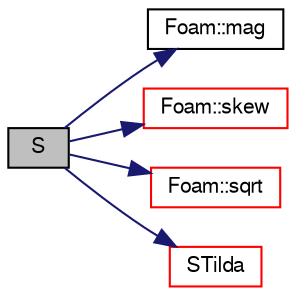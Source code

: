 digraph "S"
{
  bgcolor="transparent";
  edge [fontname="FreeSans",fontsize="10",labelfontname="FreeSans",labelfontsize="10"];
  node [fontname="FreeSans",fontsize="10",shape=record];
  rankdir="LR";
  Node1573 [label="S",height=0.2,width=0.4,color="black", fillcolor="grey75", style="filled", fontcolor="black"];
  Node1573 -> Node1574 [color="midnightblue",fontsize="10",style="solid",fontname="FreeSans"];
  Node1574 [label="Foam::mag",height=0.2,width=0.4,color="black",URL="$a21124.html#a929da2a3fdcf3dacbbe0487d3a330dae"];
  Node1573 -> Node1575 [color="midnightblue",fontsize="10",style="solid",fontname="FreeSans"];
  Node1575 [label="Foam::skew",height=0.2,width=0.4,color="red",URL="$a21124.html#aec5060dc82b7727c5935153aa048b2c1"];
  Node1573 -> Node1579 [color="midnightblue",fontsize="10",style="solid",fontname="FreeSans"];
  Node1579 [label="Foam::sqrt",height=0.2,width=0.4,color="red",URL="$a21124.html#a8616bd62eebf2342a80222fecb1bda71"];
  Node1573 -> Node1581 [color="midnightblue",fontsize="10",style="solid",fontname="FreeSans"];
  Node1581 [label="STilda",height=0.2,width=0.4,color="red",URL="$a30902.html#a02ad71406c5de7fa0c46d764ab8305fb"];
}
